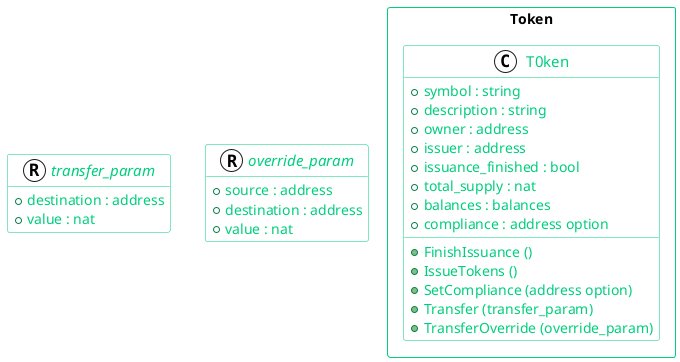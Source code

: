 @startuml
' ##################### Styles #####################
skinparam shadowing false
skinparam package {
  borderColor #00CE7D
  fontColor #00CE7D
}
skinparam interface {
  arrowColor #00CE7D
  backgroundColor #C7F9E6
  borderColor #00CE7D
  fontSize 15
}
skinparam CircledCharacter {
  fontColor #00CE7D
}
skinparam class {
  arrowColor #00CE7D
  headerBackgroundColor #C7F9E6
  backgroundColor white
  borderColor #00CE7D
  fontSize 15
  fontColor #00CE7D
  attributeFontColor #00CE7D
}
skinparam component {
  backgroundColor white
  borderColor white
  arrowColor #00CE7D
  fontColor #00CE7D
  fontSize 14
}
hide empty methods
' ##################################################

interface transfer_param << (R,white) >> {
    + destination : address
    + value : nat
}

interface override_param << (R,white) >> {
    + source : address
    + destination : address
    + value : nat
}

package Token <<Rectangle>> {
	class T0ken <<C,white>> {
        + symbol : string
        + description : string
        + owner : address
        + issuer : address
        + issuance_finished : bool
        + total_supply : nat
        + balances : balances
        + compliance : address option

        + FinishIssuance ()
        + IssueTokens ()
        + SetCompliance (address option)
        + Transfer (transfer_param)
        + TransferOverride (override_param)
	}
}
@enduml

